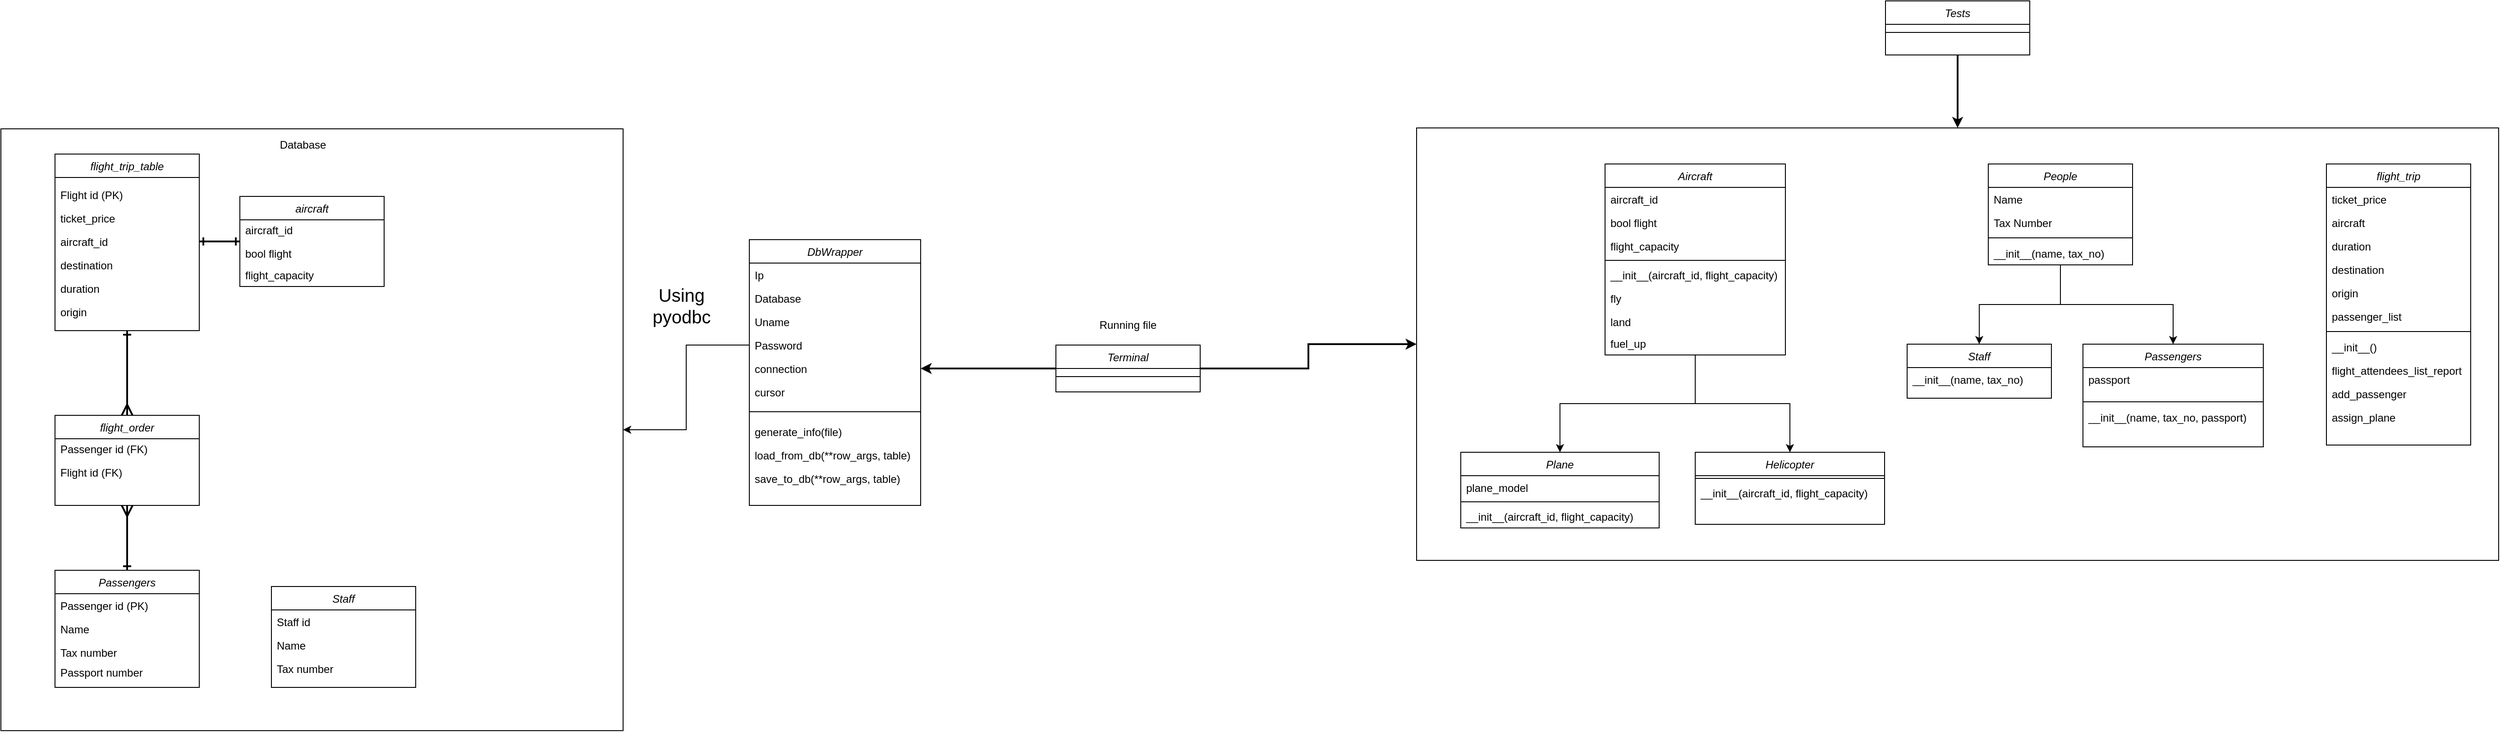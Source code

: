 <mxfile version="14.5.7" type="github">
  <diagram id="C5RBs43oDa-KdzZeNtuy" name="Page-1">
    <mxGraphModel dx="3019" dy="2858" grid="1" gridSize="10" guides="1" tooltips="1" connect="1" arrows="1" fold="1" page="1" pageScale="1" pageWidth="1169" pageHeight="827" math="0" shadow="0">
      <root>
        <mxCell id="WIyWlLk6GJQsqaUBKTNV-0" />
        <mxCell id="WIyWlLk6GJQsqaUBKTNV-1" parent="WIyWlLk6GJQsqaUBKTNV-0" />
        <mxCell id="tL8S8vgxzw9MluHzjDjj-120" value="" style="rounded=0;whiteSpace=wrap;html=1;" parent="WIyWlLk6GJQsqaUBKTNV-1" vertex="1">
          <mxGeometry x="1280" y="361" width="1200" height="480" as="geometry" />
        </mxCell>
        <mxCell id="tL8S8vgxzw9MluHzjDjj-0" value="flight_trip" style="swimlane;fontStyle=2;align=center;verticalAlign=top;childLayout=stackLayout;horizontal=1;startSize=26;horizontalStack=0;resizeParent=1;resizeLast=0;collapsible=1;marginBottom=0;rounded=0;shadow=0;strokeWidth=1;" parent="WIyWlLk6GJQsqaUBKTNV-1" vertex="1">
          <mxGeometry x="2289" y="401" width="160" height="312" as="geometry">
            <mxRectangle x="230" y="140" width="160" height="26" as="alternateBounds" />
          </mxGeometry>
        </mxCell>
        <mxCell id="tL8S8vgxzw9MluHzjDjj-21" value="ticket_price" style="text;align=left;verticalAlign=top;spacingLeft=4;spacingRight=4;overflow=hidden;rotatable=0;points=[[0,0.5],[1,0.5]];portConstraint=eastwest;" parent="tL8S8vgxzw9MluHzjDjj-0" vertex="1">
          <mxGeometry y="26" width="160" height="26" as="geometry" />
        </mxCell>
        <mxCell id="tL8S8vgxzw9MluHzjDjj-42" value="aircraft" style="text;align=left;verticalAlign=top;spacingLeft=4;spacingRight=4;overflow=hidden;rotatable=0;points=[[0,0.5],[1,0.5]];portConstraint=eastwest;" parent="tL8S8vgxzw9MluHzjDjj-0" vertex="1">
          <mxGeometry y="52" width="160" height="26" as="geometry" />
        </mxCell>
        <mxCell id="tL8S8vgxzw9MluHzjDjj-51" value="duration" style="text;align=left;verticalAlign=top;spacingLeft=4;spacingRight=4;overflow=hidden;rotatable=0;points=[[0,0.5],[1,0.5]];portConstraint=eastwest;" parent="tL8S8vgxzw9MluHzjDjj-0" vertex="1">
          <mxGeometry y="78" width="160" height="26" as="geometry" />
        </mxCell>
        <mxCell id="tL8S8vgxzw9MluHzjDjj-43" value="destination" style="text;align=left;verticalAlign=top;spacingLeft=4;spacingRight=4;overflow=hidden;rotatable=0;points=[[0,0.5],[1,0.5]];portConstraint=eastwest;" parent="tL8S8vgxzw9MluHzjDjj-0" vertex="1">
          <mxGeometry y="104" width="160" height="26" as="geometry" />
        </mxCell>
        <mxCell id="tL8S8vgxzw9MluHzjDjj-55" value="origin" style="text;align=left;verticalAlign=top;spacingLeft=4;spacingRight=4;overflow=hidden;rotatable=0;points=[[0,0.5],[1,0.5]];portConstraint=eastwest;" parent="tL8S8vgxzw9MluHzjDjj-0" vertex="1">
          <mxGeometry y="130" width="160" height="26" as="geometry" />
        </mxCell>
        <mxCell id="tL8S8vgxzw9MluHzjDjj-56" value="passenger_list" style="text;align=left;verticalAlign=top;spacingLeft=4;spacingRight=4;overflow=hidden;rotatable=0;points=[[0,0.5],[1,0.5]];portConstraint=eastwest;" parent="tL8S8vgxzw9MluHzjDjj-0" vertex="1">
          <mxGeometry y="156" width="160" height="26" as="geometry" />
        </mxCell>
        <mxCell id="tL8S8vgxzw9MluHzjDjj-3" value="" style="line;html=1;strokeWidth=1;align=left;verticalAlign=middle;spacingTop=-1;spacingLeft=3;spacingRight=3;rotatable=0;labelPosition=right;points=[];portConstraint=eastwest;" parent="tL8S8vgxzw9MluHzjDjj-0" vertex="1">
          <mxGeometry y="182" width="160" height="8" as="geometry" />
        </mxCell>
        <mxCell id="tL8S8vgxzw9MluHzjDjj-20" value="__init__()" style="text;align=left;verticalAlign=top;spacingLeft=4;spacingRight=4;overflow=hidden;rotatable=0;points=[[0,0.5],[1,0.5]];portConstraint=eastwest;rounded=0;shadow=0;html=0;" parent="tL8S8vgxzw9MluHzjDjj-0" vertex="1">
          <mxGeometry y="190" width="160" height="26" as="geometry" />
        </mxCell>
        <mxCell id="tL8S8vgxzw9MluHzjDjj-17" value="flight_attendees_list_report" style="text;align=left;verticalAlign=top;spacingLeft=4;spacingRight=4;overflow=hidden;rotatable=0;points=[[0,0.5],[1,0.5]];portConstraint=eastwest;" parent="tL8S8vgxzw9MluHzjDjj-0" vertex="1">
          <mxGeometry y="216" width="160" height="26" as="geometry" />
        </mxCell>
        <mxCell id="tL8S8vgxzw9MluHzjDjj-18" value="add_passenger" style="text;align=left;verticalAlign=top;spacingLeft=4;spacingRight=4;overflow=hidden;rotatable=0;points=[[0,0.5],[1,0.5]];portConstraint=eastwest;" parent="tL8S8vgxzw9MluHzjDjj-0" vertex="1">
          <mxGeometry y="242" width="160" height="26" as="geometry" />
        </mxCell>
        <mxCell id="tL8S8vgxzw9MluHzjDjj-4" value="assign_plane" style="text;align=left;verticalAlign=top;spacingLeft=4;spacingRight=4;overflow=hidden;rotatable=0;points=[[0,0.5],[1,0.5]];portConstraint=eastwest;" parent="tL8S8vgxzw9MluHzjDjj-0" vertex="1">
          <mxGeometry y="268" width="160" height="44" as="geometry" />
        </mxCell>
        <mxCell id="tL8S8vgxzw9MluHzjDjj-8" value="DbWrapper" style="swimlane;fontStyle=2;align=center;verticalAlign=top;childLayout=stackLayout;horizontal=1;startSize=26;horizontalStack=0;resizeParent=1;resizeLast=0;collapsible=1;marginBottom=0;rounded=0;shadow=0;strokeWidth=1;" parent="WIyWlLk6GJQsqaUBKTNV-1" vertex="1">
          <mxGeometry x="540" y="485" width="190" height="295" as="geometry">
            <mxRectangle x="230" y="140" width="160" height="26" as="alternateBounds" />
          </mxGeometry>
        </mxCell>
        <mxCell id="tL8S8vgxzw9MluHzjDjj-9" value="Ip" style="text;align=left;verticalAlign=top;spacingLeft=4;spacingRight=4;overflow=hidden;rotatable=0;points=[[0,0.5],[1,0.5]];portConstraint=eastwest;" parent="tL8S8vgxzw9MluHzjDjj-8" vertex="1">
          <mxGeometry y="26" width="190" height="26" as="geometry" />
        </mxCell>
        <mxCell id="tL8S8vgxzw9MluHzjDjj-10" value="Database" style="text;align=left;verticalAlign=top;spacingLeft=4;spacingRight=4;overflow=hidden;rotatable=0;points=[[0,0.5],[1,0.5]];portConstraint=eastwest;rounded=0;shadow=0;html=0;" parent="tL8S8vgxzw9MluHzjDjj-8" vertex="1">
          <mxGeometry y="52" width="190" height="26" as="geometry" />
        </mxCell>
        <mxCell id="tL8S8vgxzw9MluHzjDjj-13" value="Uname" style="text;align=left;verticalAlign=top;spacingLeft=4;spacingRight=4;overflow=hidden;rotatable=0;points=[[0,0.5],[1,0.5]];portConstraint=eastwest;rounded=0;shadow=0;html=0;" parent="tL8S8vgxzw9MluHzjDjj-8" vertex="1">
          <mxGeometry y="78" width="190" height="26" as="geometry" />
        </mxCell>
        <mxCell id="tL8S8vgxzw9MluHzjDjj-14" value="Password" style="text;align=left;verticalAlign=top;spacingLeft=4;spacingRight=4;overflow=hidden;rotatable=0;points=[[0,0.5],[1,0.5]];portConstraint=eastwest;rounded=0;shadow=0;html=0;" parent="tL8S8vgxzw9MluHzjDjj-8" vertex="1">
          <mxGeometry y="104" width="190" height="26" as="geometry" />
        </mxCell>
        <mxCell id="tL8S8vgxzw9MluHzjDjj-15" value="connection" style="text;align=left;verticalAlign=top;spacingLeft=4;spacingRight=4;overflow=hidden;rotatable=0;points=[[0,0.5],[1,0.5]];portConstraint=eastwest;rounded=0;shadow=0;html=0;" parent="tL8S8vgxzw9MluHzjDjj-8" vertex="1">
          <mxGeometry y="130" width="190" height="26" as="geometry" />
        </mxCell>
        <mxCell id="tL8S8vgxzw9MluHzjDjj-16" value="cursor" style="text;align=left;verticalAlign=top;spacingLeft=4;spacingRight=4;overflow=hidden;rotatable=0;points=[[0,0.5],[1,0.5]];portConstraint=eastwest;rounded=0;shadow=0;html=0;" parent="tL8S8vgxzw9MluHzjDjj-8" vertex="1">
          <mxGeometry y="156" width="190" height="26" as="geometry" />
        </mxCell>
        <mxCell id="tL8S8vgxzw9MluHzjDjj-11" value="" style="line;html=1;strokeWidth=1;align=left;verticalAlign=middle;spacingTop=-1;spacingLeft=3;spacingRight=3;rotatable=0;labelPosition=right;points=[];portConstraint=eastwest;" parent="tL8S8vgxzw9MluHzjDjj-8" vertex="1">
          <mxGeometry y="182" width="190" height="18" as="geometry" />
        </mxCell>
        <mxCell id="tL8S8vgxzw9MluHzjDjj-12" value="generate_info(file)" style="text;align=left;verticalAlign=top;spacingLeft=4;spacingRight=4;overflow=hidden;rotatable=0;points=[[0,0.5],[1,0.5]];portConstraint=eastwest;" parent="tL8S8vgxzw9MluHzjDjj-8" vertex="1">
          <mxGeometry y="200" width="190" height="26" as="geometry" />
        </mxCell>
        <mxCell id="32GKXj04X5cxDp7pSgDI-3" value="load_from_db(**row_args, table)" style="text;align=left;verticalAlign=top;spacingLeft=4;spacingRight=4;overflow=hidden;rotatable=0;points=[[0,0.5],[1,0.5]];portConstraint=eastwest;" vertex="1" parent="tL8S8vgxzw9MluHzjDjj-8">
          <mxGeometry y="226" width="190" height="26" as="geometry" />
        </mxCell>
        <mxCell id="32GKXj04X5cxDp7pSgDI-4" value="save_to_db(**row_args, table)" style="text;align=left;verticalAlign=top;spacingLeft=4;spacingRight=4;overflow=hidden;rotatable=0;points=[[0,0.5],[1,0.5]];portConstraint=eastwest;" vertex="1" parent="tL8S8vgxzw9MluHzjDjj-8">
          <mxGeometry y="252" width="190" height="26" as="geometry" />
        </mxCell>
        <mxCell id="tL8S8vgxzw9MluHzjDjj-22" value="" style="rounded=0;whiteSpace=wrap;html=1;" parent="WIyWlLk6GJQsqaUBKTNV-1" vertex="1">
          <mxGeometry x="-290" y="362" width="690" height="668" as="geometry" />
        </mxCell>
        <mxCell id="tL8S8vgxzw9MluHzjDjj-23" value="Database" style="text;html=1;strokeColor=none;fillColor=none;align=center;verticalAlign=middle;whiteSpace=wrap;rounded=0;" parent="WIyWlLk6GJQsqaUBKTNV-1" vertex="1">
          <mxGeometry x="20" y="370" width="50" height="20" as="geometry" />
        </mxCell>
        <mxCell id="tL8S8vgxzw9MluHzjDjj-24" style="edgeStyle=orthogonalEdgeStyle;rounded=0;orthogonalLoop=1;jettySize=auto;html=1;exitX=0;exitY=0.5;exitDx=0;exitDy=0;" parent="WIyWlLk6GJQsqaUBKTNV-1" source="tL8S8vgxzw9MluHzjDjj-14" target="tL8S8vgxzw9MluHzjDjj-22" edge="1">
          <mxGeometry relative="1" as="geometry" />
        </mxCell>
        <mxCell id="tL8S8vgxzw9MluHzjDjj-25" value="&lt;font style=&quot;font-size: 20px&quot;&gt;Using pyodbc&lt;/font&gt;" style="text;html=1;strokeColor=none;fillColor=none;align=center;verticalAlign=middle;whiteSpace=wrap;rounded=0;" parent="WIyWlLk6GJQsqaUBKTNV-1" vertex="1">
          <mxGeometry x="420" y="513" width="90" height="90" as="geometry" />
        </mxCell>
        <mxCell id="tL8S8vgxzw9MluHzjDjj-89" style="edgeStyle=orthogonalEdgeStyle;rounded=0;orthogonalLoop=1;jettySize=auto;html=1;exitX=0.5;exitY=1;exitDx=0;exitDy=0;entryX=0.5;entryY=0;entryDx=0;entryDy=0;" parent="WIyWlLk6GJQsqaUBKTNV-1" source="tL8S8vgxzw9MluHzjDjj-30" target="tL8S8vgxzw9MluHzjDjj-82" edge="1">
          <mxGeometry relative="1" as="geometry" />
        </mxCell>
        <mxCell id="tL8S8vgxzw9MluHzjDjj-90" style="edgeStyle=orthogonalEdgeStyle;rounded=0;orthogonalLoop=1;jettySize=auto;html=1;exitX=0.5;exitY=1;exitDx=0;exitDy=0;entryX=0.5;entryY=0;entryDx=0;entryDy=0;" parent="WIyWlLk6GJQsqaUBKTNV-1" source="tL8S8vgxzw9MluHzjDjj-30" target="tL8S8vgxzw9MluHzjDjj-79" edge="1">
          <mxGeometry relative="1" as="geometry" />
        </mxCell>
        <mxCell id="tL8S8vgxzw9MluHzjDjj-30" value="People" style="swimlane;fontStyle=2;align=center;verticalAlign=top;childLayout=stackLayout;horizontal=1;startSize=26;horizontalStack=0;resizeParent=1;resizeLast=0;collapsible=1;marginBottom=0;rounded=0;shadow=0;strokeWidth=1;" parent="WIyWlLk6GJQsqaUBKTNV-1" vertex="1">
          <mxGeometry x="1914" y="401" width="160" height="112" as="geometry">
            <mxRectangle x="230" y="140" width="160" height="26" as="alternateBounds" />
          </mxGeometry>
        </mxCell>
        <mxCell id="tL8S8vgxzw9MluHzjDjj-31" value="Name" style="text;align=left;verticalAlign=top;spacingLeft=4;spacingRight=4;overflow=hidden;rotatable=0;points=[[0,0.5],[1,0.5]];portConstraint=eastwest;" parent="tL8S8vgxzw9MluHzjDjj-30" vertex="1">
          <mxGeometry y="26" width="160" height="26" as="geometry" />
        </mxCell>
        <mxCell id="tL8S8vgxzw9MluHzjDjj-32" value="Tax Number" style="text;align=left;verticalAlign=top;spacingLeft=4;spacingRight=4;overflow=hidden;rotatable=0;points=[[0,0.5],[1,0.5]];portConstraint=eastwest;rounded=0;shadow=0;html=0;" parent="tL8S8vgxzw9MluHzjDjj-30" vertex="1">
          <mxGeometry y="52" width="160" height="26" as="geometry" />
        </mxCell>
        <mxCell id="tL8S8vgxzw9MluHzjDjj-93" value="" style="line;html=1;strokeWidth=1;align=left;verticalAlign=middle;spacingTop=-1;spacingLeft=3;spacingRight=3;rotatable=0;labelPosition=right;points=[];portConstraint=eastwest;" parent="tL8S8vgxzw9MluHzjDjj-30" vertex="1">
          <mxGeometry y="78" width="160" height="8" as="geometry" />
        </mxCell>
        <mxCell id="tL8S8vgxzw9MluHzjDjj-94" value="__init__(name, tax_no)" style="text;align=left;verticalAlign=top;spacingLeft=4;spacingRight=4;overflow=hidden;rotatable=0;points=[[0,0.5],[1,0.5]];portConstraint=eastwest;rounded=0;shadow=0;html=0;" parent="tL8S8vgxzw9MluHzjDjj-30" vertex="1">
          <mxGeometry y="86" width="160" height="26" as="geometry" />
        </mxCell>
        <mxCell id="tL8S8vgxzw9MluHzjDjj-53" value="" style="group;" parent="WIyWlLk6GJQsqaUBKTNV-1" vertex="1" connectable="0">
          <mxGeometry x="-230" y="680" width="160" height="100" as="geometry" />
        </mxCell>
        <mxCell id="tL8S8vgxzw9MluHzjDjj-48" value="flight_order" style="swimlane;fontStyle=2;align=center;verticalAlign=top;childLayout=stackLayout;horizontal=1;startSize=26;horizontalStack=0;resizeParent=1;resizeLast=0;collapsible=1;marginBottom=0;rounded=0;shadow=0;strokeWidth=1;" parent="tL8S8vgxzw9MluHzjDjj-53" vertex="1">
          <mxGeometry width="160" height="100" as="geometry">
            <mxRectangle x="230" y="140" width="160" height="26" as="alternateBounds" />
          </mxGeometry>
        </mxCell>
        <mxCell id="tL8S8vgxzw9MluHzjDjj-49" value="Passenger id (FK)" style="text;align=left;verticalAlign=top;spacingLeft=4;spacingRight=4;overflow=hidden;rotatable=0;points=[[0,0.5],[1,0.5]];portConstraint=eastwest;" parent="tL8S8vgxzw9MluHzjDjj-53" vertex="1">
          <mxGeometry y="24" width="160" height="26" as="geometry" />
        </mxCell>
        <mxCell id="tL8S8vgxzw9MluHzjDjj-50" value="Flight id (FK)" style="text;align=left;verticalAlign=top;spacingLeft=4;spacingRight=4;overflow=hidden;rotatable=0;points=[[0,0.5],[1,0.5]];portConstraint=eastwest;" parent="tL8S8vgxzw9MluHzjDjj-53" vertex="1">
          <mxGeometry y="50" width="160" height="26" as="geometry" />
        </mxCell>
        <mxCell id="tL8S8vgxzw9MluHzjDjj-91" style="edgeStyle=orthogonalEdgeStyle;rounded=0;orthogonalLoop=1;jettySize=auto;html=1;exitX=0.5;exitY=1;exitDx=0;exitDy=0;entryX=0.5;entryY=0;entryDx=0;entryDy=0;" parent="WIyWlLk6GJQsqaUBKTNV-1" source="tL8S8vgxzw9MluHzjDjj-57" target="tL8S8vgxzw9MluHzjDjj-63" edge="1">
          <mxGeometry relative="1" as="geometry" />
        </mxCell>
        <mxCell id="tL8S8vgxzw9MluHzjDjj-92" style="edgeStyle=orthogonalEdgeStyle;rounded=0;orthogonalLoop=1;jettySize=auto;html=1;exitX=0.5;exitY=1;exitDx=0;exitDy=0;entryX=0.5;entryY=0;entryDx=0;entryDy=0;" parent="WIyWlLk6GJQsqaUBKTNV-1" source="tL8S8vgxzw9MluHzjDjj-57" target="tL8S8vgxzw9MluHzjDjj-68" edge="1">
          <mxGeometry relative="1" as="geometry" />
        </mxCell>
        <mxCell id="tL8S8vgxzw9MluHzjDjj-57" value="Aircraft" style="swimlane;fontStyle=2;align=center;verticalAlign=top;childLayout=stackLayout;horizontal=1;startSize=26;horizontalStack=0;resizeParent=1;resizeLast=0;collapsible=1;marginBottom=0;rounded=0;shadow=0;strokeWidth=1;" parent="WIyWlLk6GJQsqaUBKTNV-1" vertex="1">
          <mxGeometry x="1489" y="401" width="200" height="212" as="geometry">
            <mxRectangle x="230" y="140" width="160" height="26" as="alternateBounds" />
          </mxGeometry>
        </mxCell>
        <mxCell id="tL8S8vgxzw9MluHzjDjj-58" value="aircraft_id" style="text;align=left;verticalAlign=top;spacingLeft=4;spacingRight=4;overflow=hidden;rotatable=0;points=[[0,0.5],[1,0.5]];portConstraint=eastwest;" parent="tL8S8vgxzw9MluHzjDjj-57" vertex="1">
          <mxGeometry y="26" width="200" height="26" as="geometry" />
        </mxCell>
        <mxCell id="tL8S8vgxzw9MluHzjDjj-61" value="bool flight" style="text;align=left;verticalAlign=top;spacingLeft=4;spacingRight=4;overflow=hidden;rotatable=0;points=[[0,0.5],[1,0.5]];portConstraint=eastwest;" parent="tL8S8vgxzw9MluHzjDjj-57" vertex="1">
          <mxGeometry y="52" width="200" height="26" as="geometry" />
        </mxCell>
        <mxCell id="tL8S8vgxzw9MluHzjDjj-62" value="flight_capacity" style="text;align=left;verticalAlign=top;spacingLeft=4;spacingRight=4;overflow=hidden;rotatable=0;points=[[0,0.5],[1,0.5]];portConstraint=eastwest;" parent="tL8S8vgxzw9MluHzjDjj-57" vertex="1">
          <mxGeometry y="78" width="200" height="26" as="geometry" />
        </mxCell>
        <mxCell id="tL8S8vgxzw9MluHzjDjj-60" value="" style="line;html=1;strokeWidth=1;align=left;verticalAlign=middle;spacingTop=-1;spacingLeft=3;spacingRight=3;rotatable=0;labelPosition=right;points=[];portConstraint=eastwest;" parent="tL8S8vgxzw9MluHzjDjj-57" vertex="1">
          <mxGeometry y="104" width="200" height="6" as="geometry" />
        </mxCell>
        <mxCell id="tL8S8vgxzw9MluHzjDjj-98" value="__init__(aircraft_id, flight_capacity)" style="text;align=left;verticalAlign=top;spacingLeft=4;spacingRight=4;overflow=hidden;rotatable=0;points=[[0,0.5],[1,0.5]];portConstraint=eastwest;rounded=0;shadow=0;html=0;" parent="tL8S8vgxzw9MluHzjDjj-57" vertex="1">
          <mxGeometry y="110" width="200" height="26" as="geometry" />
        </mxCell>
        <mxCell id="tL8S8vgxzw9MluHzjDjj-85" value="fly" style="text;align=left;verticalAlign=top;spacingLeft=4;spacingRight=4;overflow=hidden;rotatable=0;points=[[0,0.5],[1,0.5]];portConstraint=eastwest;" parent="tL8S8vgxzw9MluHzjDjj-57" vertex="1">
          <mxGeometry y="136" width="200" height="26" as="geometry" />
        </mxCell>
        <mxCell id="tL8S8vgxzw9MluHzjDjj-86" value="land" style="text;align=left;verticalAlign=top;spacingLeft=4;spacingRight=4;overflow=hidden;rotatable=0;points=[[0,0.5],[1,0.5]];portConstraint=eastwest;" parent="tL8S8vgxzw9MluHzjDjj-57" vertex="1">
          <mxGeometry y="162" width="200" height="24" as="geometry" />
        </mxCell>
        <mxCell id="tL8S8vgxzw9MluHzjDjj-87" value="fuel_up" style="text;align=left;verticalAlign=top;spacingLeft=4;spacingRight=4;overflow=hidden;rotatable=0;points=[[0,0.5],[1,0.5]];portConstraint=eastwest;" parent="tL8S8vgxzw9MluHzjDjj-57" vertex="1">
          <mxGeometry y="186" width="200" height="26" as="geometry" />
        </mxCell>
        <mxCell id="tL8S8vgxzw9MluHzjDjj-63" value="Plane" style="swimlane;fontStyle=2;align=center;verticalAlign=top;childLayout=stackLayout;horizontal=1;startSize=26;horizontalStack=0;resizeParent=1;resizeLast=0;collapsible=1;marginBottom=0;rounded=0;shadow=0;strokeWidth=1;" parent="WIyWlLk6GJQsqaUBKTNV-1" vertex="1">
          <mxGeometry x="1329" y="721" width="220" height="84" as="geometry">
            <mxRectangle x="230" y="140" width="160" height="26" as="alternateBounds" />
          </mxGeometry>
        </mxCell>
        <mxCell id="tL8S8vgxzw9MluHzjDjj-88" value="plane_model" style="text;align=left;verticalAlign=top;spacingLeft=4;spacingRight=4;overflow=hidden;rotatable=0;points=[[0,0.5],[1,0.5]];portConstraint=eastwest;" parent="tL8S8vgxzw9MluHzjDjj-63" vertex="1">
          <mxGeometry y="26" width="220" height="26" as="geometry" />
        </mxCell>
        <mxCell id="tL8S8vgxzw9MluHzjDjj-67" value="" style="line;html=1;strokeWidth=1;align=left;verticalAlign=middle;spacingTop=-1;spacingLeft=3;spacingRight=3;rotatable=0;labelPosition=right;points=[];portConstraint=eastwest;" parent="tL8S8vgxzw9MluHzjDjj-63" vertex="1">
          <mxGeometry y="52" width="220" height="6" as="geometry" />
        </mxCell>
        <mxCell id="tL8S8vgxzw9MluHzjDjj-99" value="__init__(aircraft_id, flight_capacity)" style="text;align=left;verticalAlign=top;spacingLeft=4;spacingRight=4;overflow=hidden;rotatable=0;points=[[0,0.5],[1,0.5]];portConstraint=eastwest;rounded=0;shadow=0;html=0;" parent="tL8S8vgxzw9MluHzjDjj-63" vertex="1">
          <mxGeometry y="58" width="220" height="26" as="geometry" />
        </mxCell>
        <mxCell id="tL8S8vgxzw9MluHzjDjj-68" value="Helicopter" style="swimlane;fontStyle=2;align=center;verticalAlign=top;childLayout=stackLayout;horizontal=1;startSize=26;horizontalStack=0;resizeParent=1;resizeLast=0;collapsible=1;marginBottom=0;rounded=0;shadow=0;strokeWidth=1;" parent="WIyWlLk6GJQsqaUBKTNV-1" vertex="1">
          <mxGeometry x="1589" y="721" width="210" height="80" as="geometry">
            <mxRectangle x="230" y="140" width="160" height="26" as="alternateBounds" />
          </mxGeometry>
        </mxCell>
        <mxCell id="tL8S8vgxzw9MluHzjDjj-69" value="" style="line;html=1;strokeWidth=1;align=left;verticalAlign=middle;spacingTop=-1;spacingLeft=3;spacingRight=3;rotatable=0;labelPosition=right;points=[];portConstraint=eastwest;" parent="tL8S8vgxzw9MluHzjDjj-68" vertex="1">
          <mxGeometry y="26" width="210" height="6" as="geometry" />
        </mxCell>
        <mxCell id="tL8S8vgxzw9MluHzjDjj-100" value="__init__(aircraft_id, flight_capacity)" style="text;align=left;verticalAlign=top;spacingLeft=4;spacingRight=4;overflow=hidden;rotatable=0;points=[[0,0.5],[1,0.5]];portConstraint=eastwest;rounded=0;shadow=0;html=0;" parent="tL8S8vgxzw9MluHzjDjj-68" vertex="1">
          <mxGeometry y="32" width="210" height="26" as="geometry" />
        </mxCell>
        <mxCell id="tL8S8vgxzw9MluHzjDjj-79" value="Passengers" style="swimlane;fontStyle=2;align=center;verticalAlign=top;childLayout=stackLayout;horizontal=1;startSize=26;horizontalStack=0;resizeParent=1;resizeLast=0;collapsible=1;marginBottom=0;rounded=0;shadow=0;strokeWidth=1;" parent="WIyWlLk6GJQsqaUBKTNV-1" vertex="1">
          <mxGeometry x="2019" y="601" width="200" height="114" as="geometry">
            <mxRectangle x="230" y="140" width="160" height="26" as="alternateBounds" />
          </mxGeometry>
        </mxCell>
        <mxCell id="tL8S8vgxzw9MluHzjDjj-80" value="passport" style="text;align=left;verticalAlign=top;spacingLeft=4;spacingRight=4;overflow=hidden;rotatable=0;points=[[0,0.5],[1,0.5]];portConstraint=eastwest;" parent="tL8S8vgxzw9MluHzjDjj-79" vertex="1">
          <mxGeometry y="26" width="200" height="34" as="geometry" />
        </mxCell>
        <mxCell id="tL8S8vgxzw9MluHzjDjj-96" value="" style="line;html=1;strokeWidth=1;align=left;verticalAlign=middle;spacingTop=-1;spacingLeft=3;spacingRight=3;rotatable=0;labelPosition=right;points=[];portConstraint=eastwest;" parent="tL8S8vgxzw9MluHzjDjj-79" vertex="1">
          <mxGeometry y="60" width="200" height="8" as="geometry" />
        </mxCell>
        <mxCell id="tL8S8vgxzw9MluHzjDjj-95" value="__init__(name, tax_no, passport)" style="text;align=left;verticalAlign=top;spacingLeft=4;spacingRight=4;overflow=hidden;rotatable=0;points=[[0,0.5],[1,0.5]];portConstraint=eastwest;rounded=0;shadow=0;html=0;" parent="tL8S8vgxzw9MluHzjDjj-79" vertex="1">
          <mxGeometry y="68" width="200" height="26" as="geometry" />
        </mxCell>
        <mxCell id="tL8S8vgxzw9MluHzjDjj-82" value="Staff" style="swimlane;fontStyle=2;align=center;verticalAlign=top;childLayout=stackLayout;horizontal=1;startSize=26;horizontalStack=0;resizeParent=1;resizeLast=0;collapsible=1;marginBottom=0;rounded=0;shadow=0;strokeWidth=1;" parent="WIyWlLk6GJQsqaUBKTNV-1" vertex="1">
          <mxGeometry x="1824" y="601" width="160" height="60" as="geometry">
            <mxRectangle x="230" y="140" width="160" height="26" as="alternateBounds" />
          </mxGeometry>
        </mxCell>
        <mxCell id="tL8S8vgxzw9MluHzjDjj-97" value="__init__(name, tax_no)" style="text;align=left;verticalAlign=top;spacingLeft=4;spacingRight=4;overflow=hidden;rotatable=0;points=[[0,0.5],[1,0.5]];portConstraint=eastwest;rounded=0;shadow=0;html=0;" parent="tL8S8vgxzw9MluHzjDjj-82" vertex="1">
          <mxGeometry y="26" width="160" height="26" as="geometry" />
        </mxCell>
        <mxCell id="tL8S8vgxzw9MluHzjDjj-101" value="Staff" style="swimlane;fontStyle=2;align=center;verticalAlign=top;childLayout=stackLayout;horizontal=1;startSize=26;horizontalStack=0;resizeParent=1;resizeLast=0;collapsible=1;marginBottom=0;rounded=0;shadow=0;strokeWidth=1;" parent="WIyWlLk6GJQsqaUBKTNV-1" vertex="1">
          <mxGeometry x="10" y="870" width="160" height="112" as="geometry">
            <mxRectangle x="230" y="140" width="160" height="26" as="alternateBounds" />
          </mxGeometry>
        </mxCell>
        <mxCell id="tL8S8vgxzw9MluHzjDjj-102" value="Staff id" style="text;align=left;verticalAlign=top;spacingLeft=4;spacingRight=4;overflow=hidden;rotatable=0;points=[[0,0.5],[1,0.5]];portConstraint=eastwest;" parent="tL8S8vgxzw9MluHzjDjj-101" vertex="1">
          <mxGeometry y="26" width="160" height="26" as="geometry" />
        </mxCell>
        <mxCell id="tL8S8vgxzw9MluHzjDjj-103" value="Name" style="text;align=left;verticalAlign=top;spacingLeft=4;spacingRight=4;overflow=hidden;rotatable=0;points=[[0,0.5],[1,0.5]];portConstraint=eastwest;" parent="tL8S8vgxzw9MluHzjDjj-101" vertex="1">
          <mxGeometry y="52" width="160" height="26" as="geometry" />
        </mxCell>
        <mxCell id="tL8S8vgxzw9MluHzjDjj-104" value="Tax number" style="text;align=left;verticalAlign=top;spacingLeft=4;spacingRight=4;overflow=hidden;rotatable=0;points=[[0,0.5],[1,0.5]];portConstraint=eastwest;rounded=0;shadow=0;html=0;" parent="tL8S8vgxzw9MluHzjDjj-101" vertex="1">
          <mxGeometry y="78" width="160" height="26" as="geometry" />
        </mxCell>
        <mxCell id="tL8S8vgxzw9MluHzjDjj-105" value="" style="group" parent="WIyWlLk6GJQsqaUBKTNV-1" vertex="1" connectable="0">
          <mxGeometry x="-25" y="437" width="160" height="100" as="geometry" />
        </mxCell>
        <mxCell id="tL8S8vgxzw9MluHzjDjj-70" value="" style="group" parent="tL8S8vgxzw9MluHzjDjj-105" vertex="1" connectable="0">
          <mxGeometry width="160" height="100" as="geometry" />
        </mxCell>
        <mxCell id="tL8S8vgxzw9MluHzjDjj-71" value="aircraft" style="swimlane;fontStyle=2;align=center;verticalAlign=top;childLayout=stackLayout;horizontal=1;startSize=26;horizontalStack=0;resizeParent=1;resizeLast=0;collapsible=1;marginBottom=0;rounded=0;shadow=0;strokeWidth=1;" parent="tL8S8vgxzw9MluHzjDjj-70" vertex="1">
          <mxGeometry width="160" height="100" as="geometry">
            <mxRectangle x="230" y="140" width="160" height="26" as="alternateBounds" />
          </mxGeometry>
        </mxCell>
        <mxCell id="tL8S8vgxzw9MluHzjDjj-72" value="aircraft_id" style="text;align=left;verticalAlign=top;spacingLeft=4;spacingRight=4;overflow=hidden;rotatable=0;points=[[0,0.5],[1,0.5]];portConstraint=eastwest;" parent="tL8S8vgxzw9MluHzjDjj-70" vertex="1">
          <mxGeometry y="24" width="160" height="26" as="geometry" />
        </mxCell>
        <mxCell id="tL8S8vgxzw9MluHzjDjj-73" value="bool flight" style="text;align=left;verticalAlign=top;spacingLeft=4;spacingRight=4;overflow=hidden;rotatable=0;points=[[0,0.5],[1,0.5]];portConstraint=eastwest;" parent="tL8S8vgxzw9MluHzjDjj-70" vertex="1">
          <mxGeometry y="50" width="160" height="26" as="geometry" />
        </mxCell>
        <mxCell id="tL8S8vgxzw9MluHzjDjj-74" value="flight_capacity" style="text;align=left;verticalAlign=top;spacingLeft=4;spacingRight=4;overflow=hidden;rotatable=0;points=[[0,0.5],[1,0.5]];portConstraint=eastwest;" parent="tL8S8vgxzw9MluHzjDjj-105" vertex="1">
          <mxGeometry y="74" width="160" height="26" as="geometry" />
        </mxCell>
        <mxCell id="tL8S8vgxzw9MluHzjDjj-107" value="" style="group" parent="WIyWlLk6GJQsqaUBKTNV-1" vertex="1" connectable="0">
          <mxGeometry x="-230" y="852" width="160" height="130" as="geometry" />
        </mxCell>
        <mxCell id="zkfFHV4jXpPFQw0GAbJ--0" value="Passengers" style="swimlane;fontStyle=2;align=center;verticalAlign=top;childLayout=stackLayout;horizontal=1;startSize=26;horizontalStack=0;resizeParent=1;resizeLast=0;collapsible=1;marginBottom=0;rounded=0;shadow=0;strokeWidth=1;" parent="tL8S8vgxzw9MluHzjDjj-107" vertex="1">
          <mxGeometry width="160" height="130" as="geometry">
            <mxRectangle x="230" y="140" width="160" height="26" as="alternateBounds" />
          </mxGeometry>
        </mxCell>
        <mxCell id="zkfFHV4jXpPFQw0GAbJ--1" value="Passenger id (PK)" style="text;align=left;verticalAlign=top;spacingLeft=4;spacingRight=4;overflow=hidden;rotatable=0;points=[[0,0.5],[1,0.5]];portConstraint=eastwest;" parent="zkfFHV4jXpPFQw0GAbJ--0" vertex="1">
          <mxGeometry y="26" width="160" height="26" as="geometry" />
        </mxCell>
        <mxCell id="tL8S8vgxzw9MluHzjDjj-41" value="Name" style="text;align=left;verticalAlign=top;spacingLeft=4;spacingRight=4;overflow=hidden;rotatable=0;points=[[0,0.5],[1,0.5]];portConstraint=eastwest;" parent="zkfFHV4jXpPFQw0GAbJ--0" vertex="1">
          <mxGeometry y="52" width="160" height="26" as="geometry" />
        </mxCell>
        <mxCell id="zkfFHV4jXpPFQw0GAbJ--2" value="Tax number" style="text;align=left;verticalAlign=top;spacingLeft=4;spacingRight=4;overflow=hidden;rotatable=0;points=[[0,0.5],[1,0.5]];portConstraint=eastwest;rounded=0;shadow=0;html=0;" parent="zkfFHV4jXpPFQw0GAbJ--0" vertex="1">
          <mxGeometry y="78" width="160" height="26" as="geometry" />
        </mxCell>
        <mxCell id="tL8S8vgxzw9MluHzjDjj-106" value="Passport number" style="text;align=left;verticalAlign=top;spacingLeft=4;spacingRight=4;overflow=hidden;rotatable=0;points=[[0,0.5],[1,0.5]];portConstraint=eastwest;rounded=0;shadow=0;html=0;" parent="tL8S8vgxzw9MluHzjDjj-107" vertex="1">
          <mxGeometry y="100" width="160" height="26" as="geometry" />
        </mxCell>
        <mxCell id="tL8S8vgxzw9MluHzjDjj-108" value="" style="group" parent="WIyWlLk6GJQsqaUBKTNV-1" vertex="1" connectable="0">
          <mxGeometry x="-230" y="390" width="160" height="196" as="geometry" />
        </mxCell>
        <mxCell id="tL8S8vgxzw9MluHzjDjj-27" value="flight_trip_table" style="swimlane;fontStyle=2;align=center;verticalAlign=top;childLayout=stackLayout;horizontal=1;startSize=26;horizontalStack=0;resizeParent=1;resizeLast=0;collapsible=1;marginBottom=0;rounded=0;shadow=0;strokeWidth=1;" parent="tL8S8vgxzw9MluHzjDjj-108" vertex="1">
          <mxGeometry width="160" height="196" as="geometry">
            <mxRectangle x="230" y="140" width="160" height="26" as="alternateBounds" />
          </mxGeometry>
        </mxCell>
        <mxCell id="tL8S8vgxzw9MluHzjDjj-44" value="ticket_price" style="text;align=left;verticalAlign=top;spacingLeft=4;spacingRight=4;overflow=hidden;rotatable=0;points=[[0,0.5],[1,0.5]];portConstraint=eastwest;" parent="tL8S8vgxzw9MluHzjDjj-108" vertex="1">
          <mxGeometry y="58" width="160" height="26" as="geometry" />
        </mxCell>
        <mxCell id="tL8S8vgxzw9MluHzjDjj-45" value="aircraft_id" style="text;align=left;verticalAlign=top;spacingLeft=4;spacingRight=4;overflow=hidden;rotatable=0;points=[[0,0.5],[1,0.5]];portConstraint=eastwest;" parent="tL8S8vgxzw9MluHzjDjj-108" vertex="1">
          <mxGeometry y="84" width="160" height="26" as="geometry" />
        </mxCell>
        <mxCell id="tL8S8vgxzw9MluHzjDjj-46" value="destination" style="text;align=left;verticalAlign=top;spacingLeft=4;spacingRight=4;overflow=hidden;rotatable=0;points=[[0,0.5],[1,0.5]];portConstraint=eastwest;" parent="tL8S8vgxzw9MluHzjDjj-108" vertex="1">
          <mxGeometry y="110" width="160" height="26" as="geometry" />
        </mxCell>
        <mxCell id="tL8S8vgxzw9MluHzjDjj-47" value="Flight id (PK)" style="text;align=left;verticalAlign=top;spacingLeft=4;spacingRight=4;overflow=hidden;rotatable=0;points=[[0,0.5],[1,0.5]];portConstraint=eastwest;" parent="tL8S8vgxzw9MluHzjDjj-108" vertex="1">
          <mxGeometry y="32" width="160" height="26" as="geometry" />
        </mxCell>
        <mxCell id="tL8S8vgxzw9MluHzjDjj-52" value="duration" style="text;align=left;verticalAlign=top;spacingLeft=4;spacingRight=4;overflow=hidden;rotatable=0;points=[[0,0.5],[1,0.5]];portConstraint=eastwest;" parent="tL8S8vgxzw9MluHzjDjj-108" vertex="1">
          <mxGeometry y="136" width="160" height="26" as="geometry" />
        </mxCell>
        <mxCell id="tL8S8vgxzw9MluHzjDjj-54" value="origin" style="text;align=left;verticalAlign=top;spacingLeft=4;spacingRight=4;overflow=hidden;rotatable=0;points=[[0,0.5],[1,0.5]];portConstraint=eastwest;" parent="tL8S8vgxzw9MluHzjDjj-108" vertex="1">
          <mxGeometry y="162" width="160" height="26" as="geometry" />
        </mxCell>
        <mxCell id="32GKXj04X5cxDp7pSgDI-6" style="edgeStyle=orthogonalEdgeStyle;rounded=0;orthogonalLoop=1;jettySize=auto;html=1;exitX=0;exitY=0.5;exitDx=0;exitDy=0;entryX=1;entryY=0.5;entryDx=0;entryDy=0;startArrow=none;startFill=0;endArrow=classic;endFill=1;endSize=6;targetPerimeterSpacing=0;strokeWidth=2;" edge="1" parent="WIyWlLk6GJQsqaUBKTNV-1" source="tL8S8vgxzw9MluHzjDjj-109" target="tL8S8vgxzw9MluHzjDjj-15">
          <mxGeometry relative="1" as="geometry" />
        </mxCell>
        <mxCell id="32GKXj04X5cxDp7pSgDI-7" style="edgeStyle=orthogonalEdgeStyle;rounded=0;orthogonalLoop=1;jettySize=auto;html=1;exitX=1;exitY=0.5;exitDx=0;exitDy=0;entryX=0;entryY=0.5;entryDx=0;entryDy=0;startArrow=none;startFill=0;endArrow=classic;endFill=1;endSize=6;targetPerimeterSpacing=0;strokeWidth=2;" edge="1" parent="WIyWlLk6GJQsqaUBKTNV-1" source="tL8S8vgxzw9MluHzjDjj-109" target="tL8S8vgxzw9MluHzjDjj-120">
          <mxGeometry relative="1" as="geometry" />
        </mxCell>
        <mxCell id="tL8S8vgxzw9MluHzjDjj-109" value="Terminal" style="swimlane;fontStyle=2;align=center;verticalAlign=top;childLayout=stackLayout;horizontal=1;startSize=26;horizontalStack=0;resizeParent=1;resizeLast=0;collapsible=1;marginBottom=0;rounded=0;shadow=0;strokeWidth=1;" parent="WIyWlLk6GJQsqaUBKTNV-1" vertex="1">
          <mxGeometry x="880" y="602" width="160" height="52" as="geometry">
            <mxRectangle x="230" y="140" width="160" height="26" as="alternateBounds" />
          </mxGeometry>
        </mxCell>
        <mxCell id="tL8S8vgxzw9MluHzjDjj-116" value="" style="line;html=1;strokeWidth=1;align=left;verticalAlign=middle;spacingTop=-1;spacingLeft=3;spacingRight=3;rotatable=0;labelPosition=right;points=[];portConstraint=eastwest;" parent="tL8S8vgxzw9MluHzjDjj-109" vertex="1">
          <mxGeometry y="26" width="160" height="18" as="geometry" />
        </mxCell>
        <mxCell id="32GKXj04X5cxDp7pSgDI-8" style="edgeStyle=orthogonalEdgeStyle;rounded=0;orthogonalLoop=1;jettySize=auto;html=1;exitX=0.5;exitY=1;exitDx=0;exitDy=0;startArrow=none;startFill=0;endArrow=classic;endFill=1;endSize=6;targetPerimeterSpacing=0;strokeWidth=2;" edge="1" parent="WIyWlLk6GJQsqaUBKTNV-1" source="tL8S8vgxzw9MluHzjDjj-121" target="tL8S8vgxzw9MluHzjDjj-120">
          <mxGeometry relative="1" as="geometry" />
        </mxCell>
        <mxCell id="tL8S8vgxzw9MluHzjDjj-121" value="Tests" style="swimlane;fontStyle=2;align=center;verticalAlign=top;childLayout=stackLayout;horizontal=1;startSize=26;horizontalStack=0;resizeParent=1;resizeLast=0;collapsible=1;marginBottom=0;rounded=0;shadow=0;strokeWidth=1;" parent="WIyWlLk6GJQsqaUBKTNV-1" vertex="1">
          <mxGeometry x="1800" y="220" width="160" height="60" as="geometry">
            <mxRectangle x="230" y="140" width="160" height="26" as="alternateBounds" />
          </mxGeometry>
        </mxCell>
        <mxCell id="tL8S8vgxzw9MluHzjDjj-128" value="" style="line;html=1;strokeWidth=1;align=left;verticalAlign=middle;spacingTop=-1;spacingLeft=3;spacingRight=3;rotatable=0;labelPosition=right;points=[];portConstraint=eastwest;" parent="tL8S8vgxzw9MluHzjDjj-121" vertex="1">
          <mxGeometry y="26" width="160" height="18" as="geometry" />
        </mxCell>
        <mxCell id="32GKXj04X5cxDp7pSgDI-0" style="edgeStyle=orthogonalEdgeStyle;rounded=0;orthogonalLoop=1;jettySize=auto;html=1;exitX=0.5;exitY=1;exitDx=0;exitDy=0;entryX=0.5;entryY=0;entryDx=0;entryDy=0;endArrow=ERmany;endFill=0;strokeWidth=2;targetPerimeterSpacing=0;endSize=9;startArrow=ERone;startFill=0;" edge="1" parent="WIyWlLk6GJQsqaUBKTNV-1" source="tL8S8vgxzw9MluHzjDjj-27" target="tL8S8vgxzw9MluHzjDjj-48">
          <mxGeometry relative="1" as="geometry" />
        </mxCell>
        <mxCell id="32GKXj04X5cxDp7pSgDI-1" style="edgeStyle=orthogonalEdgeStyle;rounded=0;orthogonalLoop=1;jettySize=auto;html=1;exitX=0.5;exitY=0;exitDx=0;exitDy=0;entryX=0.5;entryY=1;entryDx=0;entryDy=0;endArrow=ERmany;endFill=0;strokeWidth=2;endSize=9;startArrow=ERone;startFill=0;" edge="1" parent="WIyWlLk6GJQsqaUBKTNV-1" source="zkfFHV4jXpPFQw0GAbJ--0" target="tL8S8vgxzw9MluHzjDjj-48">
          <mxGeometry relative="1" as="geometry" />
        </mxCell>
        <mxCell id="32GKXj04X5cxDp7pSgDI-2" style="edgeStyle=orthogonalEdgeStyle;rounded=0;orthogonalLoop=1;jettySize=auto;html=1;exitX=1;exitY=0.5;exitDx=0;exitDy=0;endArrow=ERone;endFill=0;endSize=6;targetPerimeterSpacing=0;strokeWidth=2;startArrow=ERone;startFill=0;" edge="1" parent="WIyWlLk6GJQsqaUBKTNV-1" source="tL8S8vgxzw9MluHzjDjj-45" target="tL8S8vgxzw9MluHzjDjj-71">
          <mxGeometry relative="1" as="geometry" />
        </mxCell>
        <mxCell id="32GKXj04X5cxDp7pSgDI-5" value="Running file" style="text;html=1;strokeColor=none;fillColor=none;align=center;verticalAlign=middle;whiteSpace=wrap;rounded=0;" vertex="1" parent="WIyWlLk6GJQsqaUBKTNV-1">
          <mxGeometry x="910" y="570" width="100" height="20" as="geometry" />
        </mxCell>
      </root>
    </mxGraphModel>
  </diagram>
</mxfile>
